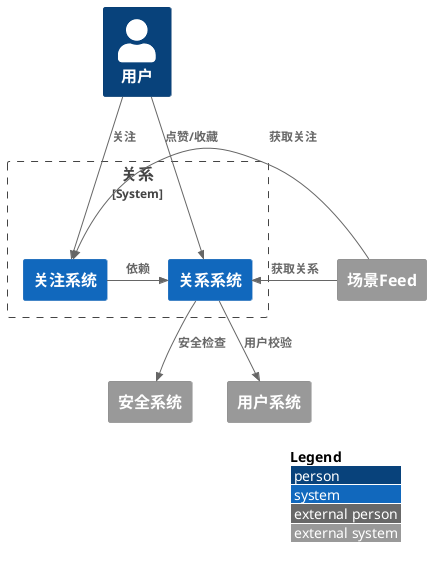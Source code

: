 @startuml
!include <C4/C4_Context>
LAYOUT_WITH_LEGEND()

Person(user, "用户")

System_Boundary(item, "关系"){
    System(relation, "关系系统")
    System(follow, "关注系统")
}


System_Ext(feed, "场景Feed")
System_Ext(security,"安全系统")
System_Ext(userSystem,"用户系统")

Rel(user, relation, "点赞/收藏")
Rel(user, follow, "关注")
Rel_Neighbor(follow, relation, "依赖")
Rel(relation, security, "安全检查")
Rel(relation, userSystem, "用户校验")
Rel_L(feed, relation, "获取关系")
Rel_L(feed, follow, "获取关注")


@enduml